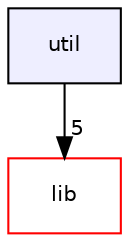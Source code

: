 digraph "util" {
  compound=true
  node [ fontsize="10", fontname="Helvetica"];
  edge [ labelfontsize="10", labelfontname="Helvetica"];
  dir_23ec12649285f9fabf3a6b7380226c28 [shape=box, label="util", style="filled", fillcolor="#eeeeff", pencolor="black", URL="dir_23ec12649285f9fabf3a6b7380226c28.html"];
  dir_97aefd0d527b934f1d99a682da8fe6a9 [shape=box label="lib" fillcolor="white" style="filled" color="red" URL="dir_97aefd0d527b934f1d99a682da8fe6a9.html"];
  dir_23ec12649285f9fabf3a6b7380226c28->dir_97aefd0d527b934f1d99a682da8fe6a9 [headlabel="5", labeldistance=1.5 headhref="dir_000014_000006.html"];
}
